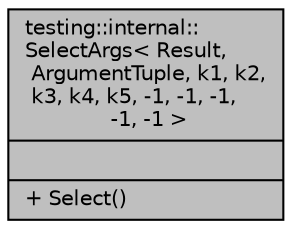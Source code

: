 digraph "testing::internal::SelectArgs&lt; Result, ArgumentTuple, k1, k2, k3, k4, k5, -1, -1, -1, -1, -1 &gt;"
{
  edge [fontname="Helvetica",fontsize="10",labelfontname="Helvetica",labelfontsize="10"];
  node [fontname="Helvetica",fontsize="10",shape=record];
  Node1 [label="{testing::internal::\lSelectArgs\< Result,\l ArgumentTuple, k1, k2,\l k3, k4, k5, -1, -1, -1,\l -1, -1 \>\n||+ Select()\l}",height=0.2,width=0.4,color="black", fillcolor="grey75", style="filled", fontcolor="black"];
}
